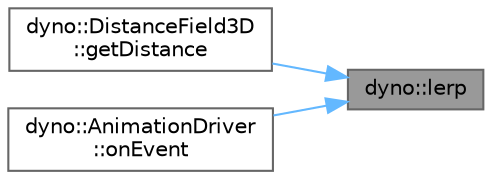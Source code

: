 digraph "dyno::lerp"
{
 // LATEX_PDF_SIZE
  bgcolor="transparent";
  edge [fontname=Helvetica,fontsize=10,labelfontname=Helvetica,labelfontsize=10];
  node [fontname=Helvetica,fontsize=10,shape=box,height=0.2,width=0.4];
  rankdir="RL";
  Node1 [id="Node000001",label="dyno::lerp",height=0.2,width=0.4,color="gray40", fillcolor="grey60", style="filled", fontcolor="black",tooltip=" "];
  Node1 -> Node2 [id="edge1_Node000001_Node000002",dir="back",color="steelblue1",style="solid",tooltip=" "];
  Node2 [id="Node000002",label="dyno::DistanceField3D\l::getDistance",height=0.2,width=0.4,color="grey40", fillcolor="white", style="filled",URL="$classdyno_1_1_distance_field3_d.html#a88c4a2fe7bcba09875c912cddb64a746",tooltip="Query the signed distance for p."];
  Node1 -> Node3 [id="edge2_Node000001_Node000003",dir="back",color="steelblue1",style="solid",tooltip=" "];
  Node3 [id="Node000003",label="dyno::AnimationDriver\l::onEvent",height=0.2,width=0.4,color="grey40", fillcolor="white", style="filled",URL="$classdyno_1_1_animation_driver.html#a0342386b52f93d2dcb2b017fcee2482b",tooltip=" "];
}
